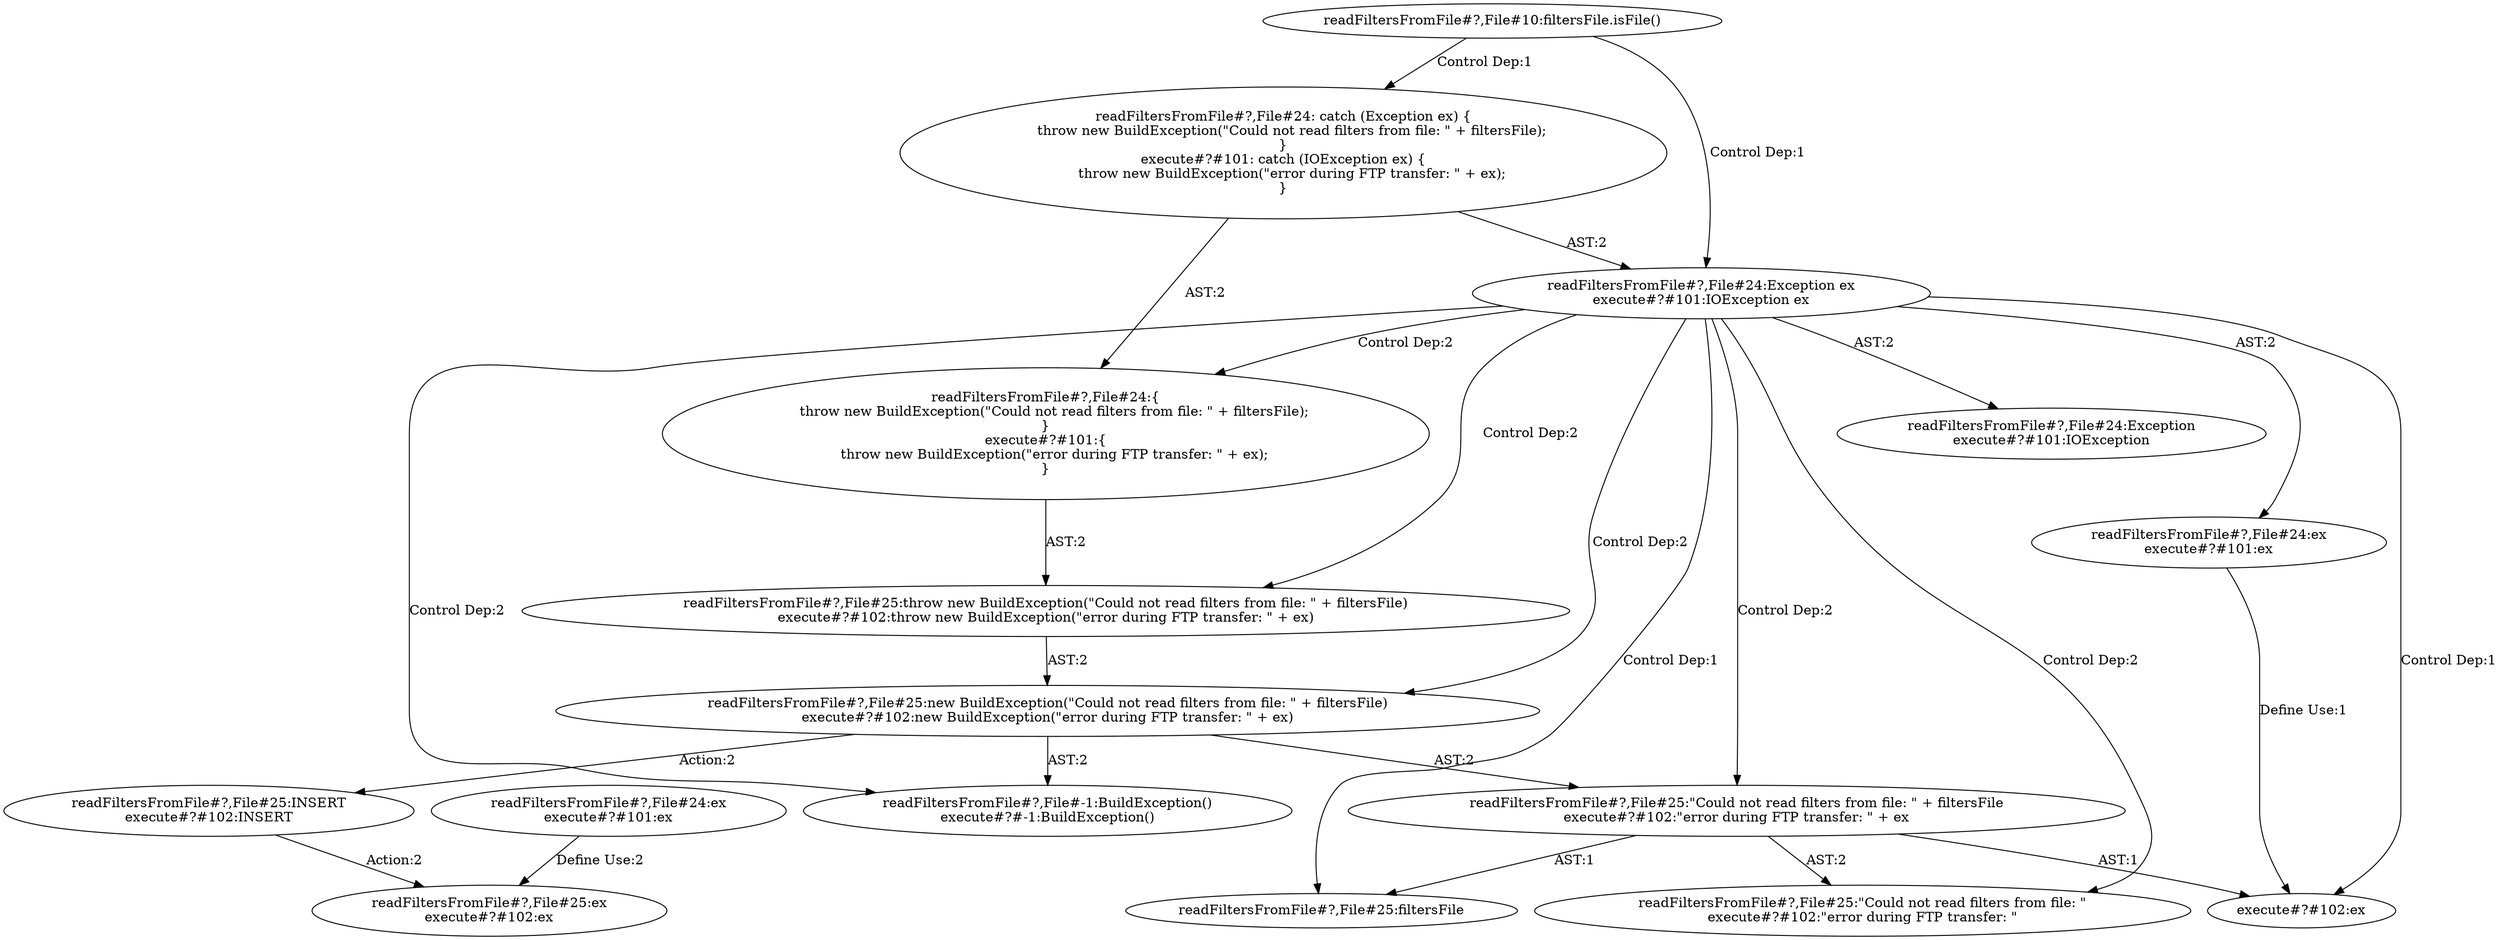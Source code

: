 digraph "Pattern" {
0 [label="readFiltersFromFile#?,File#25:INSERT
execute#?#102:INSERT" shape=ellipse]
1 [label="readFiltersFromFile#?,File#25:new BuildException(\"Could not read filters from file: \" + filtersFile)
execute#?#102:new BuildException(\"error during FTP transfer: \" + ex)" shape=ellipse]
2 [label="readFiltersFromFile#?,File#24:Exception ex
execute#?#101:IOException ex" shape=ellipse]
3 [label="readFiltersFromFile#?,File#10:filtersFile.isFile()" shape=ellipse]
4 [label="readFiltersFromFile#?,File#24: catch (Exception ex) \{
    throw new BuildException(\"Could not read filters from file: \" + filtersFile);
\}
execute#?#101: catch (IOException ex) \{
    throw new BuildException(\"error during FTP transfer: \" + ex);
\}" shape=ellipse]
5 [label="readFiltersFromFile#?,File#24:ex
execute#?#101:ex" shape=ellipse]
6 [label="readFiltersFromFile#?,File#24:Exception
execute#?#101:IOException" shape=ellipse]
7 [label="readFiltersFromFile#?,File#24:\{
    throw new BuildException(\"Could not read filters from file: \" + filtersFile);
\}
execute#?#101:\{
    throw new BuildException(\"error during FTP transfer: \" + ex);
\}" shape=ellipse]
8 [label="readFiltersFromFile#?,File#25:throw new BuildException(\"Could not read filters from file: \" + filtersFile)
execute#?#102:throw new BuildException(\"error during FTP transfer: \" + ex)" shape=ellipse]
9 [label="readFiltersFromFile#?,File#-1:BuildException()
execute#?#-1:BuildException()" shape=ellipse]
10 [label="readFiltersFromFile#?,File#25:\"Could not read filters from file: \" + filtersFile
execute#?#102:\"error during FTP transfer: \" + ex" shape=ellipse]
11 [label="readFiltersFromFile#?,File#25:\"Could not read filters from file: \"
execute#?#102:\"error during FTP transfer: \"" shape=ellipse]
12 [label="readFiltersFromFile#?,File#25:filtersFile" shape=ellipse]
13 [label="readFiltersFromFile#?,File#25:ex
execute#?#102:ex" shape=ellipse]
14 [label="readFiltersFromFile#?,File#24:ex
execute#?#101:ex" shape=ellipse]
15 [label="execute#?#102:ex" shape=ellipse]
0 -> 13 [label="Action:2"];
1 -> 0 [label="Action:2"];
1 -> 9 [label="AST:2"];
1 -> 10 [label="AST:2"];
2 -> 1 [label="Control Dep:2"];
2 -> 5 [label="AST:2"];
2 -> 6 [label="AST:2"];
2 -> 7 [label="Control Dep:2"];
2 -> 8 [label="Control Dep:2"];
2 -> 9 [label="Control Dep:2"];
2 -> 10 [label="Control Dep:2"];
2 -> 11 [label="Control Dep:2"];
2 -> 12 [label="Control Dep:1"];
2 -> 15 [label="Control Dep:1"];
3 -> 2 [label="Control Dep:1"];
3 -> 4 [label="Control Dep:1"];
4 -> 2 [label="AST:2"];
4 -> 7 [label="AST:2"];
5 -> 15 [label="Define Use:1"];
7 -> 8 [label="AST:2"];
8 -> 1 [label="AST:2"];
10 -> 11 [label="AST:2"];
10 -> 12 [label="AST:1"];
10 -> 15 [label="AST:1"];
14 -> 13 [label="Define Use:2"];
}